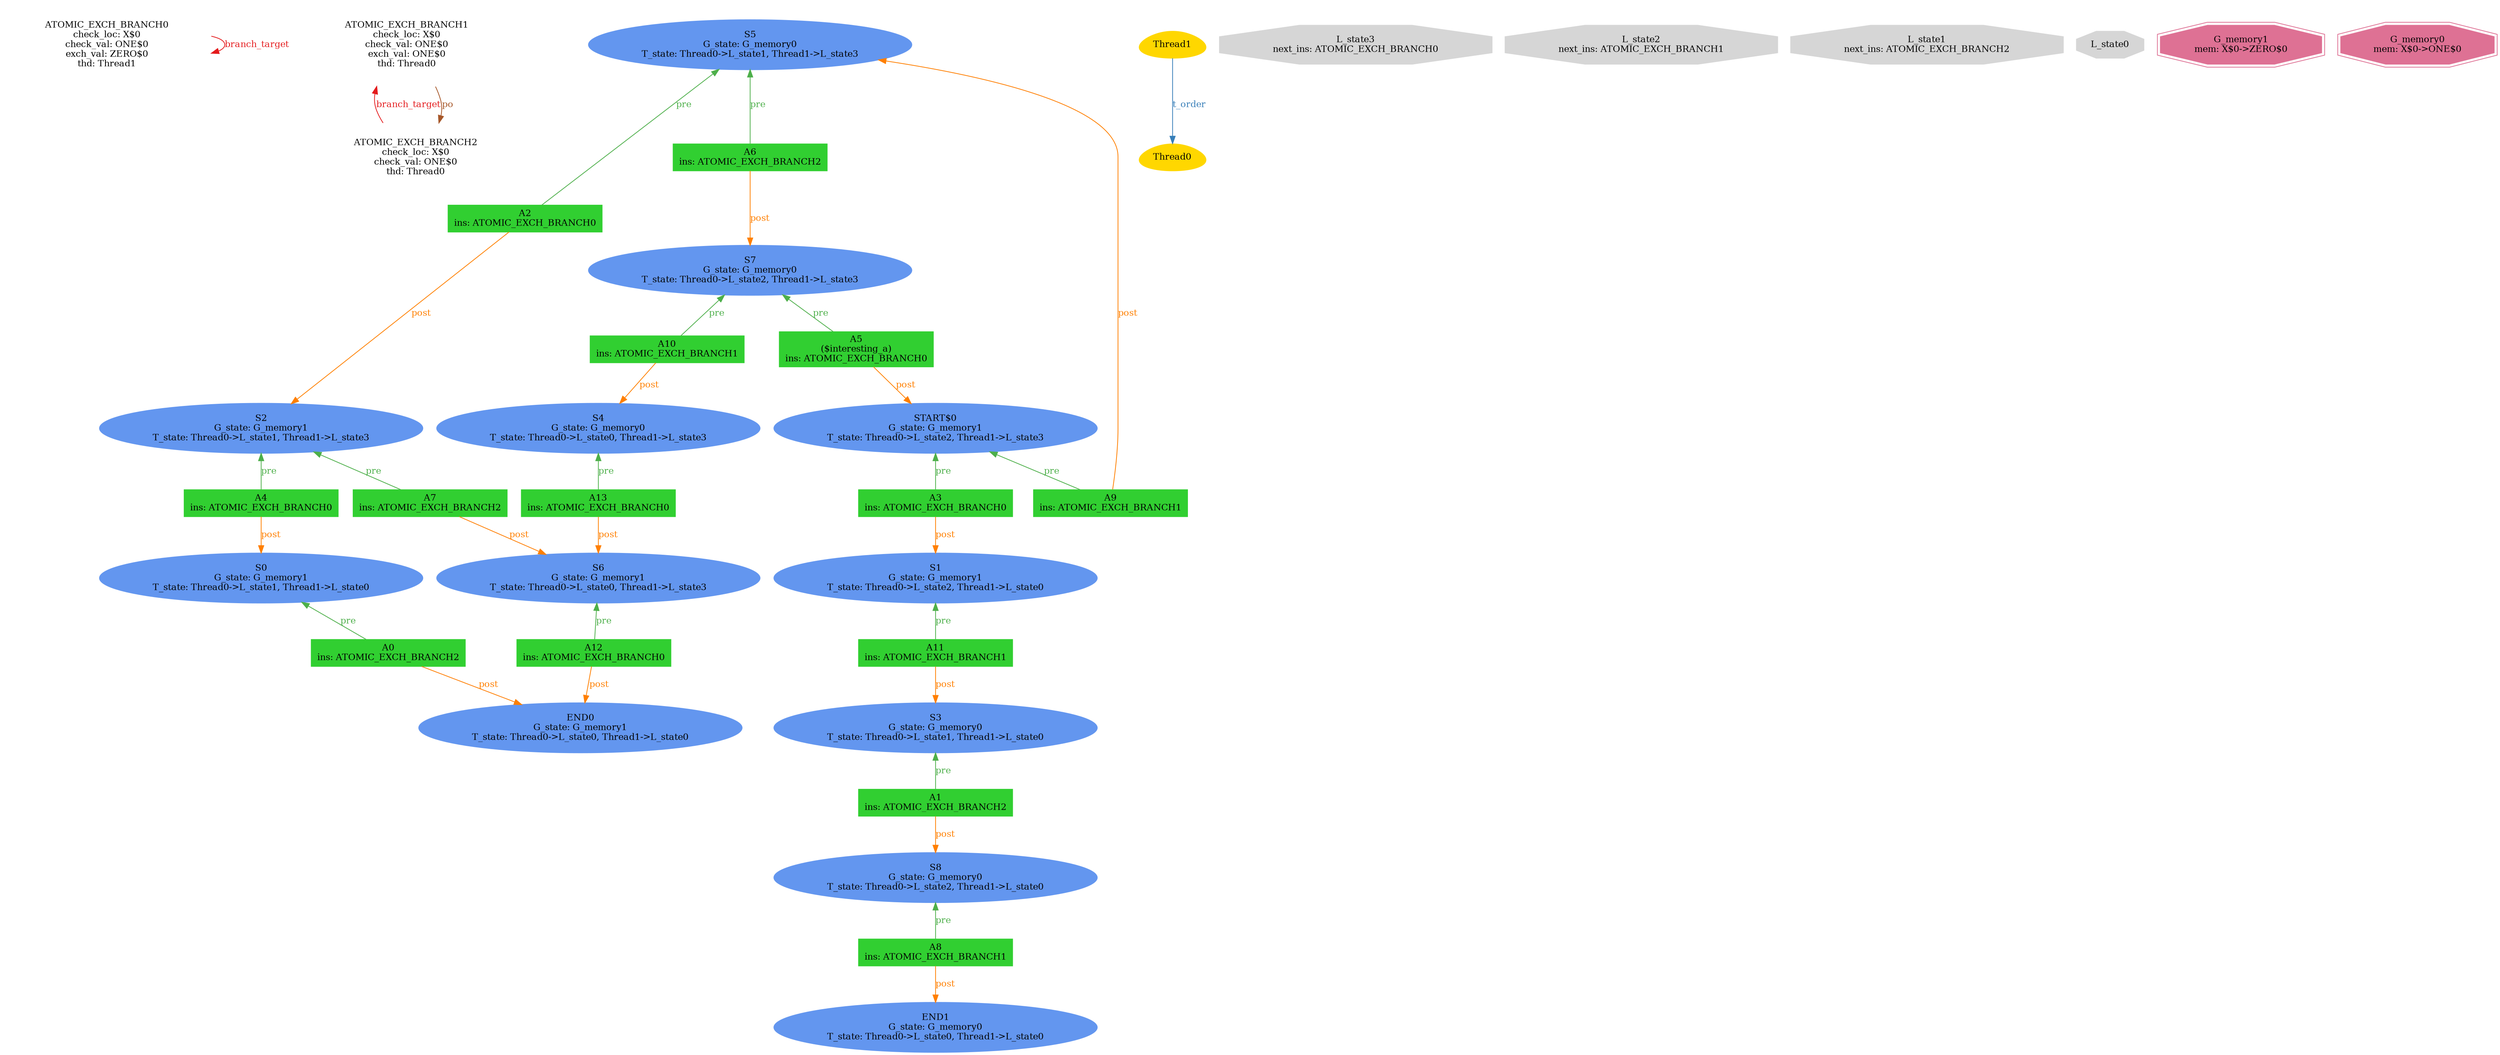 digraph "graph" {
graph [fontsize=12]
node [fontsize=12]
edge [fontsize=12]
rankdir=TB;
"N28" -> "N28" [uuid = "<ATOMIC_EXCH_BRANCH0, ATOMIC_EXCH_BRANCH0>", color = "#e41a1c", fontcolor = "#e41a1c", style = "solid", label = "branch_target", dir = "forward", weight = "1"]
"N35" -> "N34" [uuid = "<ATOMIC_EXCH_BRANCH2, ATOMIC_EXCH_BRANCH1>", color = "#e41a1c", fontcolor = "#e41a1c", style = "solid", label = "branch_target", dir = "back", weight = "1"]
"N35" -> "N34" [uuid = "<ATOMIC_EXCH_BRANCH1, ATOMIC_EXCH_BRANCH2>", color = "#a65628", fontcolor = "#a65628", style = "solid", label = "po", dir = "forward", weight = "1"]
"N23" -> "N16" [uuid = "<A0, END0>", color = "#ff7f00", fontcolor = "#ff7f00", style = "solid", label = "post", dir = "forward", weight = "1"]
"N11" -> "N10" [uuid = "<A1, S8>", color = "#ff7f00", fontcolor = "#ff7f00", style = "solid", label = "post", dir = "forward", weight = "1"]
"N27" -> "N26" [uuid = "<A2, S2>", color = "#ff7f00", fontcolor = "#ff7f00", style = "solid", label = "post", dir = "forward", weight = "1"]
"N15" -> "N14" [uuid = "<A3, S1>", color = "#ff7f00", fontcolor = "#ff7f00", style = "solid", label = "post", dir = "forward", weight = "1"]
"N25" -> "N24" [uuid = "<A4, S0>", color = "#ff7f00", fontcolor = "#ff7f00", style = "solid", label = "post", dir = "forward", weight = "1"]
"N31" -> "N30" [uuid = "<A5, START$0>", color = "#ff7f00", fontcolor = "#ff7f00", style = "solid", label = "post", dir = "forward", weight = "1"]
"N33" -> "N32" [uuid = "<A6, S7>", color = "#ff7f00", fontcolor = "#ff7f00", style = "solid", label = "post", dir = "forward", weight = "1"]
"N22" -> "N18" [uuid = "<A7, S6>", color = "#ff7f00", fontcolor = "#ff7f00", style = "solid", label = "post", dir = "forward", weight = "1"]
"N9" -> "N8" [uuid = "<A8, END1>", color = "#ff7f00", fontcolor = "#ff7f00", style = "solid", label = "post", dir = "forward", weight = "1"]
"N36" -> "N29" [uuid = "<A9, S5>", color = "#ff7f00", fontcolor = "#ff7f00", style = "solid", label = "post", dir = "back", weight = "1"]
"N21" -> "N20" [uuid = "<A10, S4>", color = "#ff7f00", fontcolor = "#ff7f00", style = "solid", label = "post", dir = "forward", weight = "1"]
"N13" -> "N12" [uuid = "<A11, S3>", color = "#ff7f00", fontcolor = "#ff7f00", style = "solid", label = "post", dir = "forward", weight = "1"]
"N17" -> "N16" [uuid = "<A12, END0>", color = "#ff7f00", fontcolor = "#ff7f00", style = "solid", label = "post", dir = "forward", weight = "1"]
"N19" -> "N18" [uuid = "<A13, S6>", color = "#ff7f00", fontcolor = "#ff7f00", style = "solid", label = "post", dir = "forward", weight = "1"]
"N24" -> "N23" [uuid = "<A0, S0>", color = "#4daf4a", fontcolor = "#4daf4a", style = "solid", label = "pre", dir = "back", weight = "1"]
"N12" -> "N11" [uuid = "<A1, S3>", color = "#4daf4a", fontcolor = "#4daf4a", style = "solid", label = "pre", dir = "back", weight = "1"]
"N36" -> "N27" [uuid = "<A2, S5>", color = "#4daf4a", fontcolor = "#4daf4a", style = "solid", label = "pre", dir = "back", weight = "1"]
"N30" -> "N15" [uuid = "<A3, START$0>", color = "#4daf4a", fontcolor = "#4daf4a", style = "solid", label = "pre", dir = "back", weight = "1"]
"N26" -> "N25" [uuid = "<A4, S2>", color = "#4daf4a", fontcolor = "#4daf4a", style = "solid", label = "pre", dir = "back", weight = "1"]
"N32" -> "N31" [uuid = "<A5, S7>", color = "#4daf4a", fontcolor = "#4daf4a", style = "solid", label = "pre", dir = "back", weight = "1"]
"N36" -> "N33" [uuid = "<A6, S5>", color = "#4daf4a", fontcolor = "#4daf4a", style = "solid", label = "pre", dir = "back", weight = "1"]
"N26" -> "N22" [uuid = "<A7, S2>", color = "#4daf4a", fontcolor = "#4daf4a", style = "solid", label = "pre", dir = "back", weight = "1"]
"N10" -> "N9" [uuid = "<A8, S8>", color = "#4daf4a", fontcolor = "#4daf4a", style = "solid", label = "pre", dir = "back", weight = "1"]
"N30" -> "N29" [uuid = "<A9, START$0>", color = "#4daf4a", fontcolor = "#4daf4a", style = "solid", label = "pre", dir = "back", weight = "1"]
"N32" -> "N21" [uuid = "<A10, S7>", color = "#4daf4a", fontcolor = "#4daf4a", style = "solid", label = "pre", dir = "back", weight = "1"]
"N14" -> "N13" [uuid = "<A11, S1>", color = "#4daf4a", fontcolor = "#4daf4a", style = "solid", label = "pre", dir = "back", weight = "1"]
"N18" -> "N17" [uuid = "<A12, S6>", color = "#4daf4a", fontcolor = "#4daf4a", style = "solid", label = "pre", dir = "back", weight = "1"]
"N20" -> "N19" [uuid = "<A13, S4>", color = "#4daf4a", fontcolor = "#4daf4a", style = "solid", label = "pre", dir = "back", weight = "1"]
"N7" -> "N6" [uuid = "<Thread1, Thread0>", color = "#377eb8", fontcolor = "#377eb8", style = "solid", label = "t_order", dir = "forward", weight = "1"]
"N0" [uuid="L_state3", label="L_state3\nnext_ins: ATOMIC_EXCH_BRANCH0", color="#d6d6d6", fontcolor = "#000000", shape = "octagon", style = "filled, solid"]
"N1" [uuid="L_state2", label="L_state2\nnext_ins: ATOMIC_EXCH_BRANCH1", color="#d6d6d6", fontcolor = "#000000", shape = "octagon", style = "filled, solid"]
"N2" [uuid="L_state1", label="L_state1\nnext_ins: ATOMIC_EXCH_BRANCH2", color="#d6d6d6", fontcolor = "#000000", shape = "octagon", style = "filled, solid"]
"N3" [uuid="L_state0", label="L_state0", color="#d6d6d6", fontcolor = "#000000", shape = "octagon", style = "filled, solid"]
"N4" [uuid="G_memory1", label="G_memory1\nmem: X$0->ZERO$0", color="#de7194", fontcolor = "#000000", shape = "doubleoctagon", style = "filled, solid"]
"N5" [uuid="G_memory0", label="G_memory0\nmem: X$0->ONE$0", color="#de7194", fontcolor = "#000000", shape = "doubleoctagon", style = "filled, solid"]
"N6" [uuid="Thread0", label="Thread0", color="#ffd700", fontcolor = "#000000", shape = "egg", style = "filled, solid"]
"N7" [uuid="Thread1", label="Thread1", color="#ffd700", fontcolor = "#000000", shape = "egg", style = "filled, solid"]
"N8" [uuid="END1", label="END1\nG_state: G_memory0\nT_state: Thread0->L_state0, Thread1->L_state0", color="#6396ef", fontcolor = "#000000", shape = "ellipse", style = "filled, solid"]
"N9" [uuid="A8", label="A8\nins: ATOMIC_EXCH_BRANCH1", color="#31cf31", fontcolor = "#000000", shape = "box", style = "filled, solid"]
"N10" [uuid="S8", label="S8\nG_state: G_memory0\nT_state: Thread0->L_state2, Thread1->L_state0", color="#6396ef", fontcolor = "#000000", shape = "ellipse", style = "filled, solid"]
"N11" [uuid="A1", label="A1\nins: ATOMIC_EXCH_BRANCH2", color="#31cf31", fontcolor = "#000000", shape = "box", style = "filled, solid"]
"N12" [uuid="S3", label="S3\nG_state: G_memory0\nT_state: Thread0->L_state1, Thread1->L_state0", color="#6396ef", fontcolor = "#000000", shape = "ellipse", style = "filled, solid"]
"N13" [uuid="A11", label="A11\nins: ATOMIC_EXCH_BRANCH1", color="#31cf31", fontcolor = "#000000", shape = "box", style = "filled, solid"]
"N14" [uuid="S1", label="S1\nG_state: G_memory1\nT_state: Thread0->L_state2, Thread1->L_state0", color="#6396ef", fontcolor = "#000000", shape = "ellipse", style = "filled, solid"]
"N15" [uuid="A3", label="A3\nins: ATOMIC_EXCH_BRANCH0", color="#31cf31", fontcolor = "#000000", shape = "box", style = "filled, solid"]
"N16" [uuid="END0", label="END0\nG_state: G_memory1\nT_state: Thread0->L_state0, Thread1->L_state0", color="#6396ef", fontcolor = "#000000", shape = "ellipse", style = "filled, solid"]
"N17" [uuid="A12", label="A12\nins: ATOMIC_EXCH_BRANCH0", color="#31cf31", fontcolor = "#000000", shape = "box", style = "filled, solid"]
"N18" [uuid="S6", label="S6\nG_state: G_memory1\nT_state: Thread0->L_state0, Thread1->L_state3", color="#6396ef", fontcolor = "#000000", shape = "ellipse", style = "filled, solid"]
"N19" [uuid="A13", label="A13\nins: ATOMIC_EXCH_BRANCH0", color="#31cf31", fontcolor = "#000000", shape = "box", style = "filled, solid"]
"N20" [uuid="S4", label="S4\nG_state: G_memory0\nT_state: Thread0->L_state0, Thread1->L_state3", color="#6396ef", fontcolor = "#000000", shape = "ellipse", style = "filled, solid"]
"N21" [uuid="A10", label="A10\nins: ATOMIC_EXCH_BRANCH1", color="#31cf31", fontcolor = "#000000", shape = "box", style = "filled, solid"]
"N22" [uuid="A7", label="A7\nins: ATOMIC_EXCH_BRANCH2", color="#31cf31", fontcolor = "#000000", shape = "box", style = "filled, solid"]
"N23" [uuid="A0", label="A0\nins: ATOMIC_EXCH_BRANCH2", color="#31cf31", fontcolor = "#000000", shape = "box", style = "filled, solid"]
"N24" [uuid="S0", label="S0\nG_state: G_memory1\nT_state: Thread0->L_state1, Thread1->L_state0", color="#6396ef", fontcolor = "#000000", shape = "ellipse", style = "filled, solid"]
"N25" [uuid="A4", label="A4\nins: ATOMIC_EXCH_BRANCH0", color="#31cf31", fontcolor = "#000000", shape = "box", style = "filled, solid"]
"N26" [uuid="S2", label="S2\nG_state: G_memory1\nT_state: Thread0->L_state1, Thread1->L_state3", color="#6396ef", fontcolor = "#000000", shape = "ellipse", style = "filled, solid"]
"N27" [uuid="A2", label="A2\nins: ATOMIC_EXCH_BRANCH0", color="#31cf31", fontcolor = "#000000", shape = "box", style = "filled, solid"]
"N28" [uuid="ATOMIC_EXCH_BRANCH0", label="ATOMIC_EXCH_BRANCH0\ncheck_loc: X$0\ncheck_val: ONE$0\nexch_val: ZERO$0\nthd: Thread1", color="#ffffff", fontcolor = "#000000", shape = "octagon", style = "filled, solid"]
"N29" [uuid="A9", label="A9\nins: ATOMIC_EXCH_BRANCH1", color="#31cf31", fontcolor = "#000000", shape = "box", style = "filled, solid"]
"N30" [uuid="START$0", label="START$0\nG_state: G_memory1\nT_state: Thread0->L_state2, Thread1->L_state3", color="#6396ef", fontcolor = "#000000", shape = "ellipse", style = "filled, solid"]
"N31" [uuid="A5", label="A5\n($interesting_a)\nins: ATOMIC_EXCH_BRANCH0", color="#31cf31", fontcolor = "#000000", shape = "box", style = "filled, solid"]
"N32" [uuid="S7", label="S7\nG_state: G_memory0\nT_state: Thread0->L_state2, Thread1->L_state3", color="#6396ef", fontcolor = "#000000", shape = "ellipse", style = "filled, solid"]
"N33" [uuid="A6", label="A6\nins: ATOMIC_EXCH_BRANCH2", color="#31cf31", fontcolor = "#000000", shape = "box", style = "filled, solid"]
"N34" [uuid="ATOMIC_EXCH_BRANCH2", label="ATOMIC_EXCH_BRANCH2\ncheck_loc: X$0\ncheck_val: ONE$0\nthd: Thread0", color="#ffffff", fontcolor = "#000000", shape = "octagon", style = "filled, solid"]
"N35" [uuid="ATOMIC_EXCH_BRANCH1", label="ATOMIC_EXCH_BRANCH1\ncheck_loc: X$0\ncheck_val: ONE$0\nexch_val: ONE$0\nthd: Thread0", color="#ffffff", fontcolor = "#000000", shape = "octagon", style = "filled, solid"]
"N36" [uuid="S5", label="S5\nG_state: G_memory0\nT_state: Thread0->L_state1, Thread1->L_state3", color="#6396ef", fontcolor = "#000000", shape = "ellipse", style = "filled, solid"]
}
